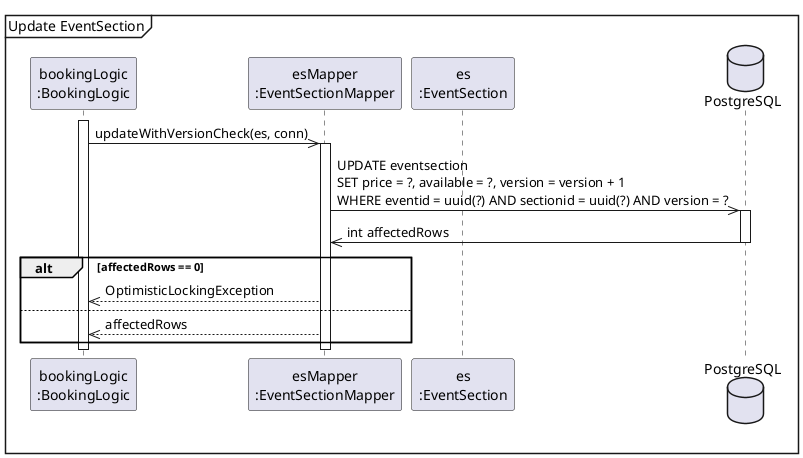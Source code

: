 @startuml sequenceDiagram
  participant "bookingLogic\n:BookingLogic" as bl
  participant "esMapper\n:EventSectionMapper" as esm
  participant "es\n:EventSection" as es
  database PostgreSQL as db

  mainframe Update EventSection
  activate bl
    bl->>esm: updateWithVersionCheck(es, conn)
    activate esm
      esm->>db: UPDATE eventsection\nSET price = ?, available = ?, version = version + 1\nWHERE eventid = uuid(?) AND sectionid = uuid(?) AND version = ?
        activate db
          db->>esm: int affectedRows
        deactivate db
        alt affectedRows == 0
          esm-->>bl: OptimisticLockingException
        else
          esm-->> bl: affectedRows
        end
    deactivate esm
  deactivate bl

@enduml